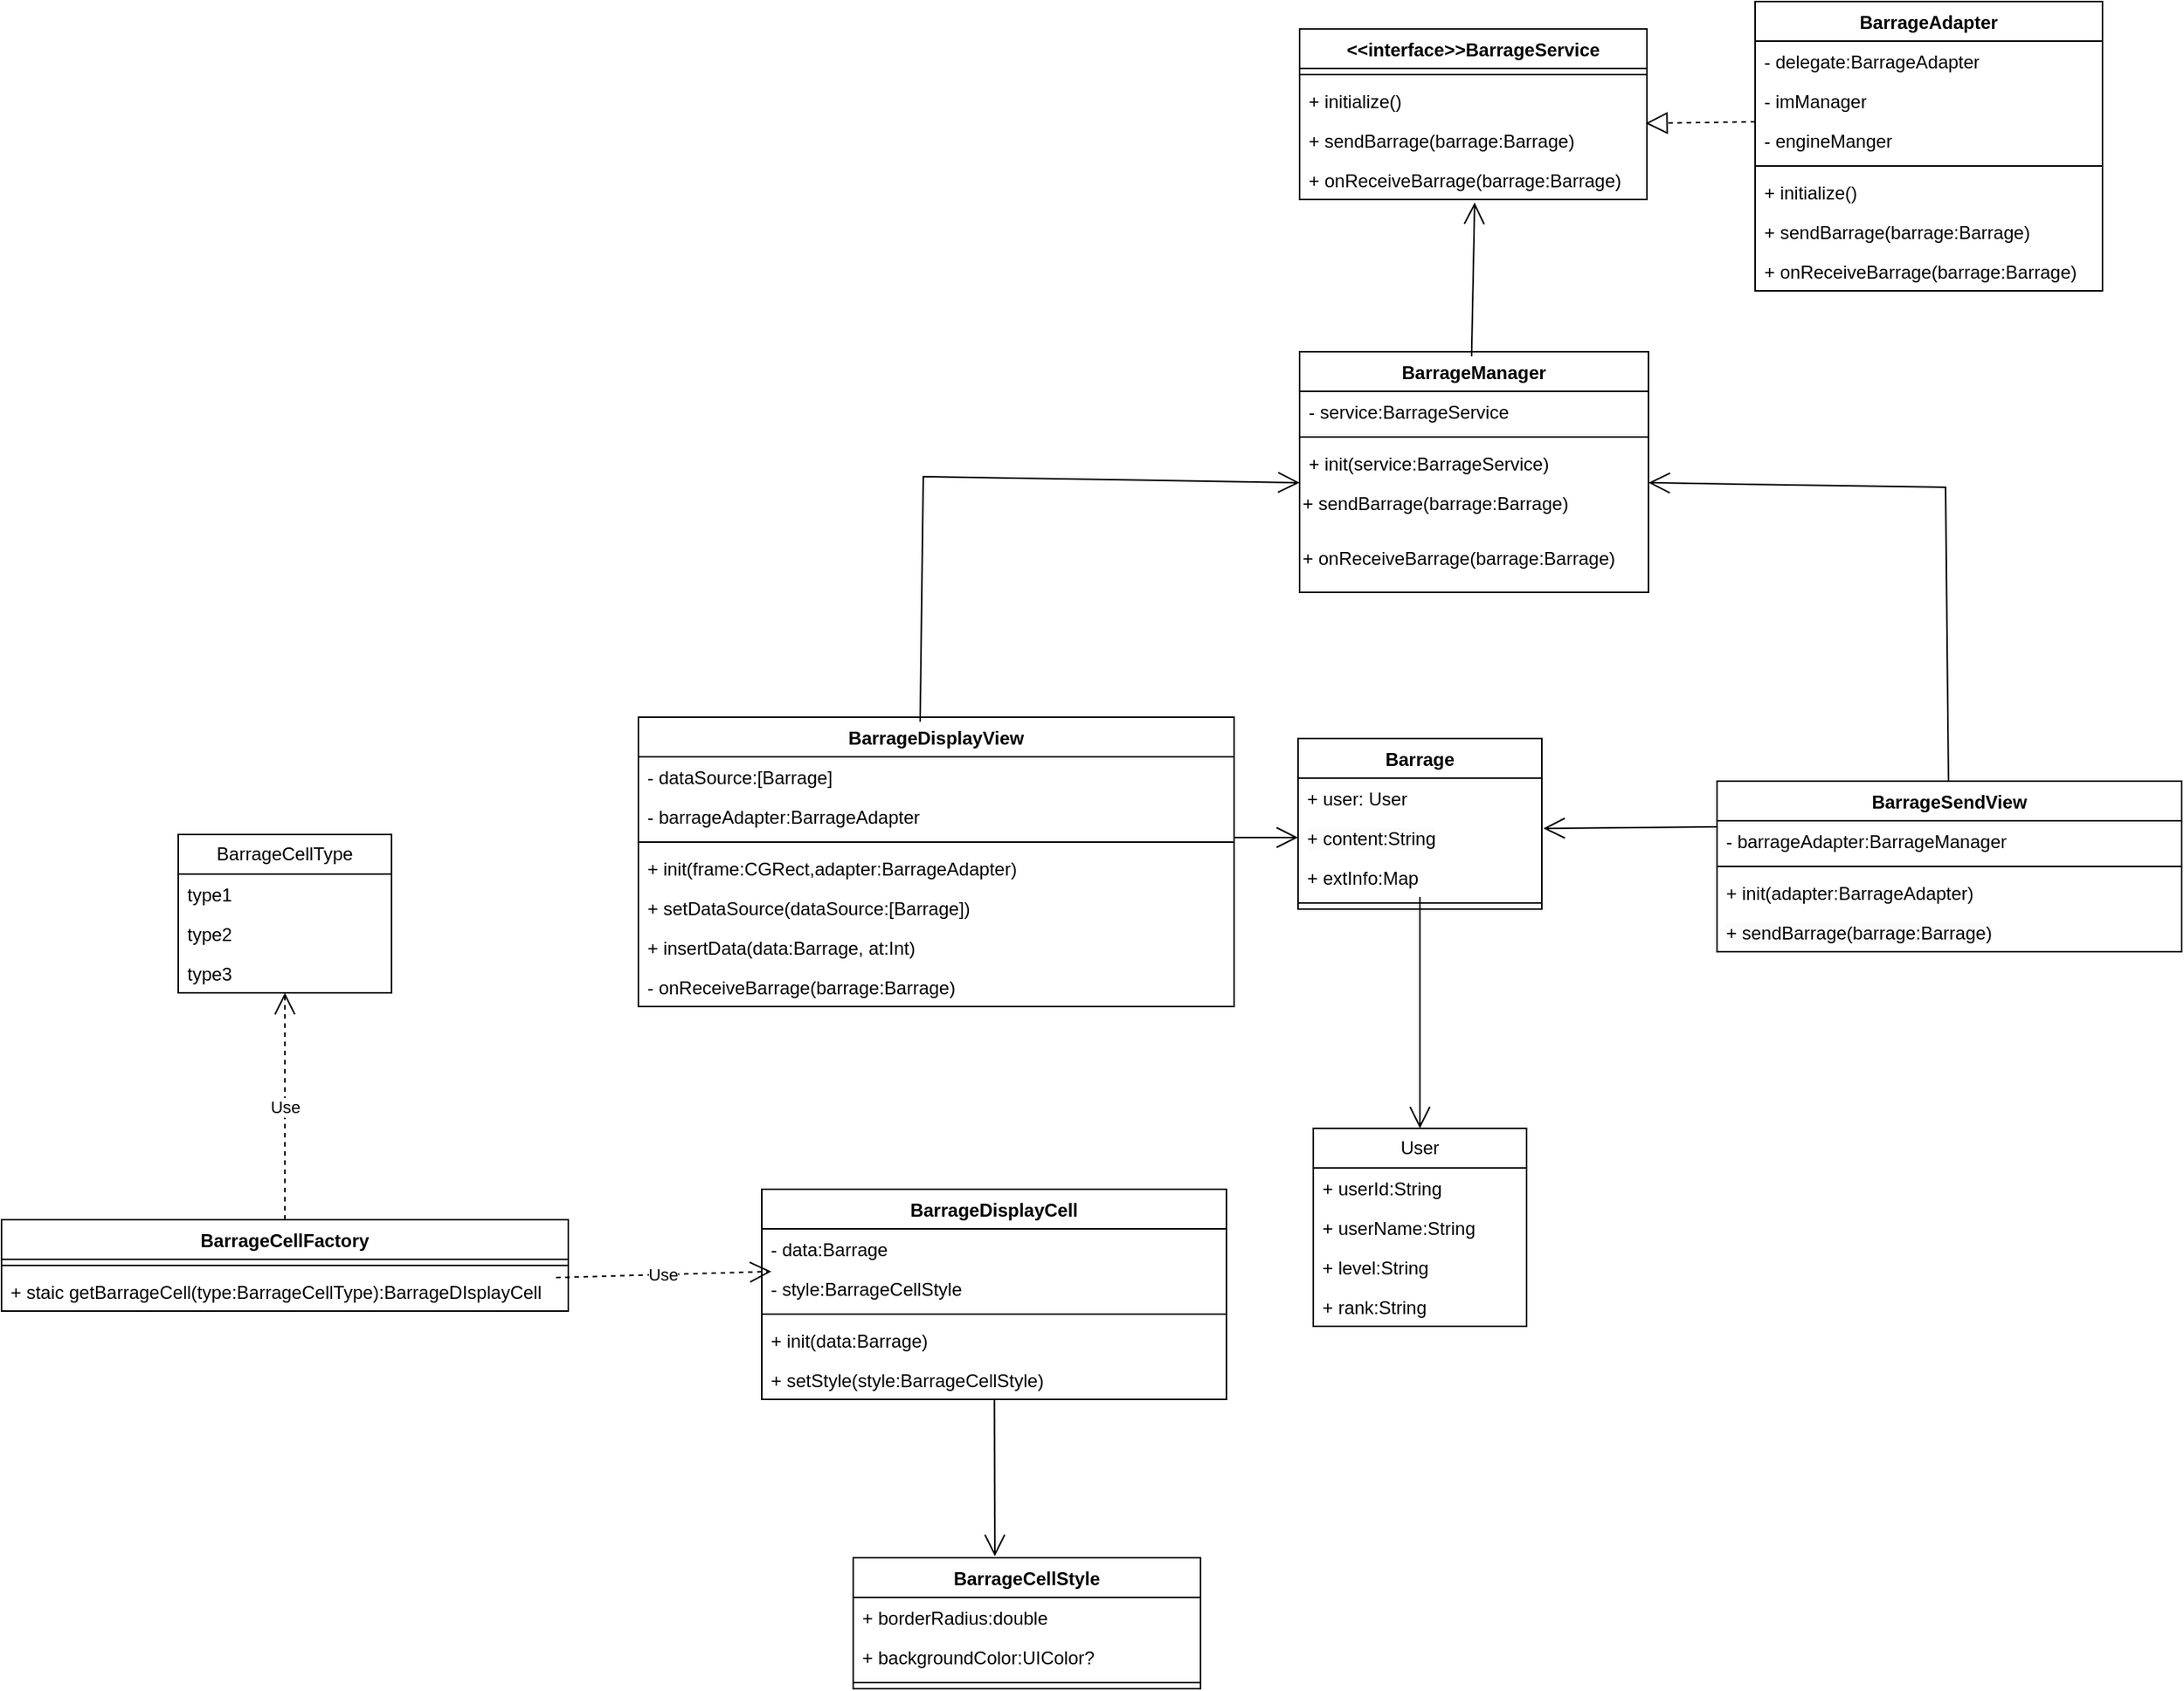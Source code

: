<mxfile version="24.0.5" type="github">
  <diagram name="第 1 页" id="fUKrgiZVZqlbqDF1et7b">
    <mxGraphModel dx="1853" dy="650" grid="0" gridSize="10" guides="1" tooltips="1" connect="1" arrows="1" fold="1" page="1" pageScale="1" pageWidth="827" pageHeight="1169" math="0" shadow="0">
      <root>
        <mxCell id="0" />
        <mxCell id="1" parent="0" />
        <mxCell id="-VTnpPls3833SP_yFUgL-69" value="&amp;lt;&amp;lt;interface&amp;gt;&amp;gt;BarrageService" style="swimlane;fontStyle=1;align=center;verticalAlign=top;childLayout=stackLayout;horizontal=1;startSize=26;horizontalStack=0;resizeParent=1;resizeParentMax=0;resizeLast=0;collapsible=1;marginBottom=0;whiteSpace=wrap;html=1;" parent="1" vertex="1">
          <mxGeometry x="289" y="67" width="228" height="112" as="geometry" />
        </mxCell>
        <mxCell id="-VTnpPls3833SP_yFUgL-70" value="" style="line;strokeWidth=1;fillColor=none;align=left;verticalAlign=middle;spacingTop=-1;spacingLeft=3;spacingRight=3;rotatable=0;labelPosition=right;points=[];portConstraint=eastwest;strokeColor=inherit;" parent="-VTnpPls3833SP_yFUgL-69" vertex="1">
          <mxGeometry y="26" width="228" height="8" as="geometry" />
        </mxCell>
        <mxCell id="-VTnpPls3833SP_yFUgL-184" value="+ initialize()" style="text;strokeColor=none;fillColor=none;align=left;verticalAlign=top;spacingLeft=4;spacingRight=4;overflow=hidden;rotatable=0;points=[[0,0.5],[1,0.5]];portConstraint=eastwest;whiteSpace=wrap;html=1;" parent="-VTnpPls3833SP_yFUgL-69" vertex="1">
          <mxGeometry y="34" width="228" height="26" as="geometry" />
        </mxCell>
        <mxCell id="-VTnpPls3833SP_yFUgL-71" value="+ sendBarrage(barrage:Barrage)" style="text;strokeColor=none;fillColor=none;align=left;verticalAlign=top;spacingLeft=4;spacingRight=4;overflow=hidden;rotatable=0;points=[[0,0.5],[1,0.5]];portConstraint=eastwest;whiteSpace=wrap;html=1;" parent="-VTnpPls3833SP_yFUgL-69" vertex="1">
          <mxGeometry y="60" width="228" height="26" as="geometry" />
        </mxCell>
        <mxCell id="-VTnpPls3833SP_yFUgL-72" value="+ onReceiveBarrage(barrage:Barrage)" style="text;strokeColor=none;fillColor=none;align=left;verticalAlign=top;spacingLeft=4;spacingRight=4;overflow=hidden;rotatable=0;points=[[0,0.5],[1,0.5]];portConstraint=eastwest;whiteSpace=wrap;html=1;" parent="-VTnpPls3833SP_yFUgL-69" vertex="1">
          <mxGeometry y="86" width="228" height="26" as="geometry" />
        </mxCell>
        <mxCell id="-VTnpPls3833SP_yFUgL-73" value="BarrageAdapter" style="swimlane;fontStyle=1;align=center;verticalAlign=top;childLayout=stackLayout;horizontal=1;startSize=26;horizontalStack=0;resizeParent=1;resizeParentMax=0;resizeLast=0;collapsible=1;marginBottom=0;whiteSpace=wrap;html=1;" parent="1" vertex="1">
          <mxGeometry x="588" y="49" width="228" height="190" as="geometry" />
        </mxCell>
        <mxCell id="-VTnpPls3833SP_yFUgL-74" value="- delegate:BarrageAdapter" style="text;strokeColor=none;fillColor=none;align=left;verticalAlign=top;spacingLeft=4;spacingRight=4;overflow=hidden;rotatable=0;points=[[0,0.5],[1,0.5]];portConstraint=eastwest;whiteSpace=wrap;html=1;" parent="-VTnpPls3833SP_yFUgL-73" vertex="1">
          <mxGeometry y="26" width="228" height="26" as="geometry" />
        </mxCell>
        <mxCell id="-VTnpPls3833SP_yFUgL-75" value="- imManager" style="text;strokeColor=none;fillColor=none;align=left;verticalAlign=top;spacingLeft=4;spacingRight=4;overflow=hidden;rotatable=0;points=[[0,0.5],[1,0.5]];portConstraint=eastwest;whiteSpace=wrap;html=1;" parent="-VTnpPls3833SP_yFUgL-73" vertex="1">
          <mxGeometry y="52" width="228" height="26" as="geometry" />
        </mxCell>
        <mxCell id="-VTnpPls3833SP_yFUgL-76" value="- engineManger" style="text;strokeColor=none;fillColor=none;align=left;verticalAlign=top;spacingLeft=4;spacingRight=4;overflow=hidden;rotatable=0;points=[[0,0.5],[1,0.5]];portConstraint=eastwest;whiteSpace=wrap;html=1;" parent="-VTnpPls3833SP_yFUgL-73" vertex="1">
          <mxGeometry y="78" width="228" height="26" as="geometry" />
        </mxCell>
        <mxCell id="-VTnpPls3833SP_yFUgL-77" value="" style="line;strokeWidth=1;fillColor=none;align=left;verticalAlign=middle;spacingTop=-1;spacingLeft=3;spacingRight=3;rotatable=0;labelPosition=right;points=[];portConstraint=eastwest;strokeColor=inherit;" parent="-VTnpPls3833SP_yFUgL-73" vertex="1">
          <mxGeometry y="104" width="228" height="8" as="geometry" />
        </mxCell>
        <mxCell id="-VTnpPls3833SP_yFUgL-185" value="+ initialize()" style="text;strokeColor=none;fillColor=none;align=left;verticalAlign=top;spacingLeft=4;spacingRight=4;overflow=hidden;rotatable=0;points=[[0,0.5],[1,0.5]];portConstraint=eastwest;whiteSpace=wrap;html=1;" parent="-VTnpPls3833SP_yFUgL-73" vertex="1">
          <mxGeometry y="112" width="228" height="26" as="geometry" />
        </mxCell>
        <mxCell id="-VTnpPls3833SP_yFUgL-78" value="+ sendBarrage(barrage:Barrage)" style="text;strokeColor=none;fillColor=none;align=left;verticalAlign=top;spacingLeft=4;spacingRight=4;overflow=hidden;rotatable=0;points=[[0,0.5],[1,0.5]];portConstraint=eastwest;whiteSpace=wrap;html=1;" parent="-VTnpPls3833SP_yFUgL-73" vertex="1">
          <mxGeometry y="138" width="228" height="26" as="geometry" />
        </mxCell>
        <mxCell id="-VTnpPls3833SP_yFUgL-79" value="+ onReceiveBarrage(barrage:Barrage)" style="text;strokeColor=none;fillColor=none;align=left;verticalAlign=top;spacingLeft=4;spacingRight=4;overflow=hidden;rotatable=0;points=[[0,0.5],[1,0.5]];portConstraint=eastwest;whiteSpace=wrap;html=1;" parent="-VTnpPls3833SP_yFUgL-73" vertex="1">
          <mxGeometry y="164" width="228" height="26" as="geometry" />
        </mxCell>
        <mxCell id="-VTnpPls3833SP_yFUgL-80" value="" style="endArrow=block;dashed=1;endFill=0;endSize=12;html=1;rounded=0;exitX=0;exitY=0.038;exitDx=0;exitDy=0;entryX=0.996;entryY=0.077;entryDx=0;entryDy=0;entryPerimeter=0;exitPerimeter=0;" parent="1" source="-VTnpPls3833SP_yFUgL-76" target="-VTnpPls3833SP_yFUgL-71" edge="1">
          <mxGeometry width="160" relative="1" as="geometry">
            <mxPoint x="668" y="-52" as="sourcePoint" />
            <mxPoint x="669.612" y="-113" as="targetPoint" />
          </mxGeometry>
        </mxCell>
        <mxCell id="-VTnpPls3833SP_yFUgL-149" value="BarrageDisplayView" style="swimlane;fontStyle=1;align=center;verticalAlign=top;childLayout=stackLayout;horizontal=1;startSize=26;horizontalStack=0;resizeParent=1;resizeParentMax=0;resizeLast=0;collapsible=1;marginBottom=0;whiteSpace=wrap;html=1;" parent="1" vertex="1">
          <mxGeometry x="-145" y="519" width="391" height="190" as="geometry" />
        </mxCell>
        <mxCell id="-VTnpPls3833SP_yFUgL-150" value="- dataSource:[Barrage]" style="text;strokeColor=none;fillColor=none;align=left;verticalAlign=top;spacingLeft=4;spacingRight=4;overflow=hidden;rotatable=0;points=[[0,0.5],[1,0.5]];portConstraint=eastwest;whiteSpace=wrap;html=1;" parent="-VTnpPls3833SP_yFUgL-149" vertex="1">
          <mxGeometry y="26" width="391" height="26" as="geometry" />
        </mxCell>
        <mxCell id="-VTnpPls3833SP_yFUgL-187" value="- barrageAdapter:BarrageAdapter" style="text;strokeColor=none;fillColor=none;align=left;verticalAlign=top;spacingLeft=4;spacingRight=4;overflow=hidden;rotatable=0;points=[[0,0.5],[1,0.5]];portConstraint=eastwest;whiteSpace=wrap;html=1;" parent="-VTnpPls3833SP_yFUgL-149" vertex="1">
          <mxGeometry y="52" width="391" height="26" as="geometry" />
        </mxCell>
        <mxCell id="-VTnpPls3833SP_yFUgL-151" value="" style="line;strokeWidth=1;fillColor=none;align=left;verticalAlign=middle;spacingTop=-1;spacingLeft=3;spacingRight=3;rotatable=0;labelPosition=right;points=[];portConstraint=eastwest;strokeColor=inherit;" parent="-VTnpPls3833SP_yFUgL-149" vertex="1">
          <mxGeometry y="78" width="391" height="8" as="geometry" />
        </mxCell>
        <mxCell id="-VTnpPls3833SP_yFUgL-152" value="+ init(frame:CGRect,adapter:BarrageAdapter)" style="text;strokeColor=none;fillColor=none;align=left;verticalAlign=top;spacingLeft=4;spacingRight=4;overflow=hidden;rotatable=0;points=[[0,0.5],[1,0.5]];portConstraint=eastwest;whiteSpace=wrap;html=1;" parent="-VTnpPls3833SP_yFUgL-149" vertex="1">
          <mxGeometry y="86" width="391" height="26" as="geometry" />
        </mxCell>
        <mxCell id="-VTnpPls3833SP_yFUgL-211" value="+ setDataSource(dataSource:[Barrage])" style="text;strokeColor=none;fillColor=none;align=left;verticalAlign=top;spacingLeft=4;spacingRight=4;overflow=hidden;rotatable=0;points=[[0,0.5],[1,0.5]];portConstraint=eastwest;whiteSpace=wrap;html=1;" parent="-VTnpPls3833SP_yFUgL-149" vertex="1">
          <mxGeometry y="112" width="391" height="26" as="geometry" />
        </mxCell>
        <mxCell id="-VTnpPls3833SP_yFUgL-190" value="+ insertData(data:Barrage, at:Int)" style="text;strokeColor=none;fillColor=none;align=left;verticalAlign=top;spacingLeft=4;spacingRight=4;overflow=hidden;rotatable=0;points=[[0,0.5],[1,0.5]];portConstraint=eastwest;whiteSpace=wrap;html=1;" parent="-VTnpPls3833SP_yFUgL-149" vertex="1">
          <mxGeometry y="138" width="391" height="26" as="geometry" />
        </mxCell>
        <mxCell id="-VTnpPls3833SP_yFUgL-189" value="- onReceiveBarrage(barrage:Barrage)" style="text;strokeColor=none;fillColor=none;align=left;verticalAlign=top;spacingLeft=4;spacingRight=4;overflow=hidden;rotatable=0;points=[[0,0.5],[1,0.5]];portConstraint=eastwest;whiteSpace=wrap;html=1;" parent="-VTnpPls3833SP_yFUgL-149" vertex="1">
          <mxGeometry y="164" width="391" height="26" as="geometry" />
        </mxCell>
        <mxCell id="-VTnpPls3833SP_yFUgL-154" value="Barrage" style="swimlane;fontStyle=1;align=center;verticalAlign=top;childLayout=stackLayout;horizontal=1;startSize=26;horizontalStack=0;resizeParent=1;resizeParentMax=0;resizeLast=0;collapsible=1;marginBottom=0;whiteSpace=wrap;html=1;" parent="1" vertex="1">
          <mxGeometry x="288" y="533" width="160" height="112" as="geometry" />
        </mxCell>
        <mxCell id="-VTnpPls3833SP_yFUgL-155" value="+ user: User" style="text;strokeColor=none;fillColor=none;align=left;verticalAlign=top;spacingLeft=4;spacingRight=4;overflow=hidden;rotatable=0;points=[[0,0.5],[1,0.5]];portConstraint=eastwest;whiteSpace=wrap;html=1;" parent="-VTnpPls3833SP_yFUgL-154" vertex="1">
          <mxGeometry y="26" width="160" height="26" as="geometry" />
        </mxCell>
        <mxCell id="-VTnpPls3833SP_yFUgL-157" value="&lt;meta charset=&quot;utf-8&quot;&gt;&lt;span style=&quot;color: rgb(0, 0, 0); font-family: Helvetica; font-size: 12px; font-style: normal; font-variant-ligatures: normal; font-variant-caps: normal; font-weight: 400; letter-spacing: normal; orphans: 2; text-align: left; text-indent: 0px; text-transform: none; widows: 2; word-spacing: 0px; -webkit-text-stroke-width: 0px; white-space: normal; background-color: rgb(251, 251, 251); text-decoration-thickness: initial; text-decoration-style: initial; text-decoration-color: initial; display: inline !important; float: none;&quot;&gt;+ content:String&lt;/span&gt;" style="text;strokeColor=none;fillColor=none;align=left;verticalAlign=top;spacingLeft=4;spacingRight=4;overflow=hidden;rotatable=0;points=[[0,0.5],[1,0.5]];portConstraint=eastwest;whiteSpace=wrap;html=1;" parent="-VTnpPls3833SP_yFUgL-154" vertex="1">
          <mxGeometry y="52" width="160" height="26" as="geometry" />
        </mxCell>
        <mxCell id="-VTnpPls3833SP_yFUgL-194" value="+ extInfo:Map" style="text;strokeColor=none;fillColor=none;align=left;verticalAlign=top;spacingLeft=4;spacingRight=4;overflow=hidden;rotatable=0;points=[[0,0.5],[1,0.5]];portConstraint=eastwest;whiteSpace=wrap;html=1;" parent="-VTnpPls3833SP_yFUgL-154" vertex="1">
          <mxGeometry y="78" width="160" height="26" as="geometry" />
        </mxCell>
        <mxCell id="-VTnpPls3833SP_yFUgL-159" value="" style="line;strokeWidth=1;fillColor=none;align=left;verticalAlign=middle;spacingTop=-1;spacingLeft=3;spacingRight=3;rotatable=0;labelPosition=right;points=[];portConstraint=eastwest;strokeColor=inherit;" parent="-VTnpPls3833SP_yFUgL-154" vertex="1">
          <mxGeometry y="104" width="160" height="8" as="geometry" />
        </mxCell>
        <mxCell id="-VTnpPls3833SP_yFUgL-166" value="BarrageDisplayCell" style="swimlane;fontStyle=1;align=center;verticalAlign=top;childLayout=stackLayout;horizontal=1;startSize=26;horizontalStack=0;resizeParent=1;resizeParentMax=0;resizeLast=0;collapsible=1;marginBottom=0;whiteSpace=wrap;html=1;" parent="1" vertex="1">
          <mxGeometry x="-64" y="829" width="305" height="138" as="geometry" />
        </mxCell>
        <mxCell id="-VTnpPls3833SP_yFUgL-167" value="- data:Barrage" style="text;strokeColor=none;fillColor=none;align=left;verticalAlign=top;spacingLeft=4;spacingRight=4;overflow=hidden;rotatable=0;points=[[0,0.5],[1,0.5]];portConstraint=eastwest;whiteSpace=wrap;html=1;" parent="-VTnpPls3833SP_yFUgL-166" vertex="1">
          <mxGeometry y="26" width="305" height="26" as="geometry" />
        </mxCell>
        <mxCell id="-VTnpPls3833SP_yFUgL-169" value="- style:BarrageCellStyle" style="text;strokeColor=none;fillColor=none;align=left;verticalAlign=top;spacingLeft=4;spacingRight=4;overflow=hidden;rotatable=0;points=[[0,0.5],[1,0.5]];portConstraint=eastwest;whiteSpace=wrap;html=1;" parent="-VTnpPls3833SP_yFUgL-166" vertex="1">
          <mxGeometry y="52" width="305" height="26" as="geometry" />
        </mxCell>
        <mxCell id="-VTnpPls3833SP_yFUgL-170" value="" style="line;strokeWidth=1;fillColor=none;align=left;verticalAlign=middle;spacingTop=-1;spacingLeft=3;spacingRight=3;rotatable=0;labelPosition=right;points=[];portConstraint=eastwest;strokeColor=inherit;" parent="-VTnpPls3833SP_yFUgL-166" vertex="1">
          <mxGeometry y="78" width="305" height="8" as="geometry" />
        </mxCell>
        <mxCell id="-VTnpPls3833SP_yFUgL-171" value="+ init(data:Barrage)" style="text;strokeColor=none;fillColor=none;align=left;verticalAlign=top;spacingLeft=4;spacingRight=4;overflow=hidden;rotatable=0;points=[[0,0.5],[1,0.5]];portConstraint=eastwest;whiteSpace=wrap;html=1;" parent="-VTnpPls3833SP_yFUgL-166" vertex="1">
          <mxGeometry y="86" width="305" height="26" as="geometry" />
        </mxCell>
        <mxCell id="-VTnpPls3833SP_yFUgL-172" value="+ setStyle(style:BarrageCellStyle)" style="text;strokeColor=none;fillColor=none;align=left;verticalAlign=top;spacingLeft=4;spacingRight=4;overflow=hidden;rotatable=0;points=[[0,0.5],[1,0.5]];portConstraint=eastwest;whiteSpace=wrap;html=1;" parent="-VTnpPls3833SP_yFUgL-166" vertex="1">
          <mxGeometry y="112" width="305" height="26" as="geometry" />
        </mxCell>
        <mxCell id="-VTnpPls3833SP_yFUgL-173" value="BarrageCellStyle" style="swimlane;fontStyle=1;align=center;verticalAlign=top;childLayout=stackLayout;horizontal=1;startSize=26;horizontalStack=0;resizeParent=1;resizeParentMax=0;resizeLast=0;collapsible=1;marginBottom=0;whiteSpace=wrap;html=1;" parent="1" vertex="1">
          <mxGeometry x="-4" y="1071" width="228" height="86" as="geometry" />
        </mxCell>
        <mxCell id="-VTnpPls3833SP_yFUgL-175" value="+ borderRadius:double" style="text;strokeColor=none;fillColor=none;align=left;verticalAlign=top;spacingLeft=4;spacingRight=4;overflow=hidden;rotatable=0;points=[[0,0.5],[1,0.5]];portConstraint=eastwest;whiteSpace=wrap;html=1;" parent="-VTnpPls3833SP_yFUgL-173" vertex="1">
          <mxGeometry y="26" width="228" height="26" as="geometry" />
        </mxCell>
        <mxCell id="-VTnpPls3833SP_yFUgL-174" value="+ backgroundColor:UIColor?" style="text;strokeColor=none;fillColor=none;align=left;verticalAlign=top;spacingLeft=4;spacingRight=4;overflow=hidden;rotatable=0;points=[[0,0.5],[1,0.5]];portConstraint=eastwest;whiteSpace=wrap;html=1;" parent="-VTnpPls3833SP_yFUgL-173" vertex="1">
          <mxGeometry y="52" width="228" height="26" as="geometry" />
        </mxCell>
        <mxCell id="-VTnpPls3833SP_yFUgL-176" value="" style="line;strokeWidth=1;fillColor=none;align=left;verticalAlign=middle;spacingTop=-1;spacingLeft=3;spacingRight=3;rotatable=0;labelPosition=right;points=[];portConstraint=eastwest;strokeColor=inherit;" parent="-VTnpPls3833SP_yFUgL-173" vertex="1">
          <mxGeometry y="78" width="228" height="8" as="geometry" />
        </mxCell>
        <mxCell id="-VTnpPls3833SP_yFUgL-177" value="" style="endArrow=open;endFill=1;endSize=12;html=1;rounded=0;" parent="1" source="-VTnpPls3833SP_yFUgL-166" edge="1">
          <mxGeometry width="160" relative="1" as="geometry">
            <mxPoint x="-239" y="1070" as="sourcePoint" />
            <mxPoint x="89" y="1070" as="targetPoint" />
          </mxGeometry>
        </mxCell>
        <mxCell id="-VTnpPls3833SP_yFUgL-178" value="BarrageSendView" style="swimlane;fontStyle=1;align=center;verticalAlign=top;childLayout=stackLayout;horizontal=1;startSize=26;horizontalStack=0;resizeParent=1;resizeParentMax=0;resizeLast=0;collapsible=1;marginBottom=0;whiteSpace=wrap;html=1;" parent="1" vertex="1">
          <mxGeometry x="563" y="561" width="305" height="112" as="geometry" />
        </mxCell>
        <mxCell id="-VTnpPls3833SP_yFUgL-183" value="- barrageAdapter:BarrageManager" style="text;strokeColor=none;fillColor=none;align=left;verticalAlign=top;spacingLeft=4;spacingRight=4;overflow=hidden;rotatable=0;points=[[0,0.5],[1,0.5]];portConstraint=eastwest;whiteSpace=wrap;html=1;" parent="-VTnpPls3833SP_yFUgL-178" vertex="1">
          <mxGeometry y="26" width="305" height="26" as="geometry" />
        </mxCell>
        <mxCell id="-VTnpPls3833SP_yFUgL-180" value="" style="line;strokeWidth=1;fillColor=none;align=left;verticalAlign=middle;spacingTop=-1;spacingLeft=3;spacingRight=3;rotatable=0;labelPosition=right;points=[];portConstraint=eastwest;strokeColor=inherit;" parent="-VTnpPls3833SP_yFUgL-178" vertex="1">
          <mxGeometry y="52" width="305" height="8" as="geometry" />
        </mxCell>
        <mxCell id="-VTnpPls3833SP_yFUgL-193" value="+ init(adapter:BarrageAdapter)" style="text;strokeColor=none;fillColor=none;align=left;verticalAlign=top;spacingLeft=4;spacingRight=4;overflow=hidden;rotatable=0;points=[[0,0.5],[1,0.5]];portConstraint=eastwest;whiteSpace=wrap;html=1;" parent="-VTnpPls3833SP_yFUgL-178" vertex="1">
          <mxGeometry y="60" width="305" height="26" as="geometry" />
        </mxCell>
        <mxCell id="-VTnpPls3833SP_yFUgL-191" value="&lt;meta charset=&quot;utf-8&quot;&gt;&lt;span style=&quot;color: rgb(0, 0, 0); font-family: Helvetica; font-size: 12px; font-style: normal; font-variant-ligatures: normal; font-variant-caps: normal; font-weight: 400; letter-spacing: normal; orphans: 2; text-align: left; text-indent: 0px; text-transform: none; widows: 2; word-spacing: 0px; -webkit-text-stroke-width: 0px; white-space: normal; background-color: rgb(251, 251, 251); text-decoration-thickness: initial; text-decoration-style: initial; text-decoration-color: initial; display: inline !important; float: none;&quot;&gt;+ sendBarrage(barrage:Barrage)&lt;/span&gt;" style="text;strokeColor=none;fillColor=none;align=left;verticalAlign=top;spacingLeft=4;spacingRight=4;overflow=hidden;rotatable=0;points=[[0,0.5],[1,0.5]];portConstraint=eastwest;whiteSpace=wrap;html=1;" parent="-VTnpPls3833SP_yFUgL-178" vertex="1">
          <mxGeometry y="86" width="305" height="26" as="geometry" />
        </mxCell>
        <mxCell id="-VTnpPls3833SP_yFUgL-181" value="" style="endArrow=open;endFill=1;endSize=12;html=1;rounded=0;entryX=0;entryY=0.5;entryDx=0;entryDy=0;exitX=1;exitY=0.125;exitDx=0;exitDy=0;exitPerimeter=0;" parent="1" source="-VTnpPls3833SP_yFUgL-151" edge="1">
          <mxGeometry width="160" relative="1" as="geometry">
            <mxPoint x="184" y="595" as="sourcePoint" />
            <mxPoint x="288" y="598.0" as="targetPoint" />
          </mxGeometry>
        </mxCell>
        <mxCell id="-VTnpPls3833SP_yFUgL-182" value="" style="endArrow=open;endFill=1;endSize=12;html=1;rounded=0;exitX=0;exitY=0.154;exitDx=0;exitDy=0;exitPerimeter=0;" parent="1" edge="1">
          <mxGeometry width="160" relative="1" as="geometry">
            <mxPoint x="563" y="591.004" as="sourcePoint" />
            <mxPoint x="449" y="592" as="targetPoint" />
          </mxGeometry>
        </mxCell>
        <mxCell id="-VTnpPls3833SP_yFUgL-186" value="" style="endArrow=open;endFill=1;endSize=12;html=1;rounded=0;entryX=1;entryY=0;entryDx=0;entryDy=0;" parent="1" source="-VTnpPls3833SP_yFUgL-178" target="XlT6HnXTAOzUzG8a9rMe-5" edge="1">
          <mxGeometry width="160" relative="1" as="geometry">
            <mxPoint x="623" y="445" as="sourcePoint" />
            <mxPoint x="783" y="445" as="targetPoint" />
            <Array as="points">
              <mxPoint x="713" y="368" />
            </Array>
          </mxGeometry>
        </mxCell>
        <mxCell id="-VTnpPls3833SP_yFUgL-212" value="User" style="swimlane;fontStyle=0;childLayout=stackLayout;horizontal=1;startSize=26;fillColor=none;horizontalStack=0;resizeParent=1;resizeParentMax=0;resizeLast=0;collapsible=1;marginBottom=0;whiteSpace=wrap;html=1;" parent="1" vertex="1">
          <mxGeometry x="298" y="789" width="140" height="130" as="geometry" />
        </mxCell>
        <mxCell id="-VTnpPls3833SP_yFUgL-213" value="+ userId:String" style="text;strokeColor=none;fillColor=none;align=left;verticalAlign=top;spacingLeft=4;spacingRight=4;overflow=hidden;rotatable=0;points=[[0,0.5],[1,0.5]];portConstraint=eastwest;whiteSpace=wrap;html=1;" parent="-VTnpPls3833SP_yFUgL-212" vertex="1">
          <mxGeometry y="26" width="140" height="26" as="geometry" />
        </mxCell>
        <mxCell id="-VTnpPls3833SP_yFUgL-214" value="+ userName:String" style="text;strokeColor=none;fillColor=none;align=left;verticalAlign=top;spacingLeft=4;spacingRight=4;overflow=hidden;rotatable=0;points=[[0,0.5],[1,0.5]];portConstraint=eastwest;whiteSpace=wrap;html=1;" parent="-VTnpPls3833SP_yFUgL-212" vertex="1">
          <mxGeometry y="52" width="140" height="26" as="geometry" />
        </mxCell>
        <mxCell id="-VTnpPls3833SP_yFUgL-216" value="+ level:String&lt;div&gt;&lt;br&gt;&lt;/div&gt;" style="text;strokeColor=none;fillColor=none;align=left;verticalAlign=top;spacingLeft=4;spacingRight=4;overflow=hidden;rotatable=0;points=[[0,0.5],[1,0.5]];portConstraint=eastwest;whiteSpace=wrap;html=1;" parent="-VTnpPls3833SP_yFUgL-212" vertex="1">
          <mxGeometry y="78" width="140" height="26" as="geometry" />
        </mxCell>
        <mxCell id="-VTnpPls3833SP_yFUgL-215" value="&lt;div&gt;+ rank:String&lt;/div&gt;" style="text;strokeColor=none;fillColor=none;align=left;verticalAlign=top;spacingLeft=4;spacingRight=4;overflow=hidden;rotatable=0;points=[[0,0.5],[1,0.5]];portConstraint=eastwest;whiteSpace=wrap;html=1;" parent="-VTnpPls3833SP_yFUgL-212" vertex="1">
          <mxGeometry y="104" width="140" height="26" as="geometry" />
        </mxCell>
        <mxCell id="-VTnpPls3833SP_yFUgL-217" value="" style="endArrow=open;endFill=1;endSize=12;html=1;rounded=0;entryX=0.5;entryY=0;entryDx=0;entryDy=0;" parent="1" source="-VTnpPls3833SP_yFUgL-194" target="-VTnpPls3833SP_yFUgL-212" edge="1">
          <mxGeometry width="160" relative="1" as="geometry">
            <mxPoint x="204" y="809" as="sourcePoint" />
            <mxPoint x="364" y="766" as="targetPoint" />
          </mxGeometry>
        </mxCell>
        <mxCell id="-VTnpPls3833SP_yFUgL-219" value="" style="endArrow=open;endFill=1;endSize=12;html=1;rounded=0;exitX=0.473;exitY=0.016;exitDx=0;exitDy=0;exitPerimeter=0;entryX=0;entryY=0;entryDx=0;entryDy=0;" parent="1" source="-VTnpPls3833SP_yFUgL-149" target="XlT6HnXTAOzUzG8a9rMe-5" edge="1">
          <mxGeometry width="160" relative="1" as="geometry">
            <mxPoint y="307" as="sourcePoint" />
            <mxPoint x="40" y="183" as="targetPoint" />
            <Array as="points">
              <mxPoint x="42" y="361" />
            </Array>
          </mxGeometry>
        </mxCell>
        <mxCell id="-VTnpPls3833SP_yFUgL-221" value="BarrageCellFactory" style="swimlane;fontStyle=1;align=center;verticalAlign=top;childLayout=stackLayout;horizontal=1;startSize=26;horizontalStack=0;resizeParent=1;resizeParentMax=0;resizeLast=0;collapsible=1;marginBottom=0;whiteSpace=wrap;html=1;" parent="1" vertex="1">
          <mxGeometry x="-563" y="849" width="372" height="60" as="geometry" />
        </mxCell>
        <mxCell id="-VTnpPls3833SP_yFUgL-226" value="Use" style="endArrow=open;endSize=12;dashed=1;html=1;rounded=0;entryX=0.037;entryY=0.077;entryDx=0;entryDy=0;entryPerimeter=0;" parent="-VTnpPls3833SP_yFUgL-221" edge="1">
          <mxGeometry width="160" relative="1" as="geometry">
            <mxPoint x="364" y="38" as="sourcePoint" />
            <mxPoint x="505.285" y="34.002" as="targetPoint" />
          </mxGeometry>
        </mxCell>
        <mxCell id="-VTnpPls3833SP_yFUgL-223" value="" style="line;strokeWidth=1;fillColor=none;align=left;verticalAlign=middle;spacingTop=-1;spacingLeft=3;spacingRight=3;rotatable=0;labelPosition=right;points=[];portConstraint=eastwest;strokeColor=inherit;" parent="-VTnpPls3833SP_yFUgL-221" vertex="1">
          <mxGeometry y="26" width="372" height="8" as="geometry" />
        </mxCell>
        <mxCell id="-VTnpPls3833SP_yFUgL-224" value="+ staic getBarrageCell(type:BarrageCellType):BarrageDIsplayCell" style="text;strokeColor=none;fillColor=none;align=left;verticalAlign=top;spacingLeft=4;spacingRight=4;overflow=hidden;rotatable=0;points=[[0,0.5],[1,0.5]];portConstraint=eastwest;whiteSpace=wrap;html=1;" parent="-VTnpPls3833SP_yFUgL-221" vertex="1">
          <mxGeometry y="34" width="372" height="26" as="geometry" />
        </mxCell>
        <mxCell id="-VTnpPls3833SP_yFUgL-228" value="BarrageCellType" style="swimlane;fontStyle=0;childLayout=stackLayout;horizontal=1;startSize=26;fillColor=none;horizontalStack=0;resizeParent=1;resizeParentMax=0;resizeLast=0;collapsible=1;marginBottom=0;whiteSpace=wrap;html=1;" parent="1" vertex="1">
          <mxGeometry x="-447" y="596" width="140" height="104" as="geometry" />
        </mxCell>
        <mxCell id="-VTnpPls3833SP_yFUgL-229" value="type1" style="text;strokeColor=none;fillColor=none;align=left;verticalAlign=top;spacingLeft=4;spacingRight=4;overflow=hidden;rotatable=0;points=[[0,0.5],[1,0.5]];portConstraint=eastwest;whiteSpace=wrap;html=1;" parent="-VTnpPls3833SP_yFUgL-228" vertex="1">
          <mxGeometry y="26" width="140" height="26" as="geometry" />
        </mxCell>
        <mxCell id="-VTnpPls3833SP_yFUgL-230" value="type2" style="text;strokeColor=none;fillColor=none;align=left;verticalAlign=top;spacingLeft=4;spacingRight=4;overflow=hidden;rotatable=0;points=[[0,0.5],[1,0.5]];portConstraint=eastwest;whiteSpace=wrap;html=1;" parent="-VTnpPls3833SP_yFUgL-228" vertex="1">
          <mxGeometry y="52" width="140" height="26" as="geometry" />
        </mxCell>
        <mxCell id="-VTnpPls3833SP_yFUgL-231" value="type3" style="text;strokeColor=none;fillColor=none;align=left;verticalAlign=top;spacingLeft=4;spacingRight=4;overflow=hidden;rotatable=0;points=[[0,0.5],[1,0.5]];portConstraint=eastwest;whiteSpace=wrap;html=1;" parent="-VTnpPls3833SP_yFUgL-228" vertex="1">
          <mxGeometry y="78" width="140" height="26" as="geometry" />
        </mxCell>
        <mxCell id="-VTnpPls3833SP_yFUgL-233" value="Use" style="endArrow=open;endSize=12;dashed=1;html=1;rounded=0;exitX=0.5;exitY=0;exitDx=0;exitDy=0;" parent="1" source="-VTnpPls3833SP_yFUgL-221" target="-VTnpPls3833SP_yFUgL-231" edge="1">
          <mxGeometry width="160" relative="1" as="geometry">
            <mxPoint x="-393" y="945" as="sourcePoint" />
            <mxPoint x="-233" y="945" as="targetPoint" />
          </mxGeometry>
        </mxCell>
        <mxCell id="XlT6HnXTAOzUzG8a9rMe-1" value="BarrageManager" style="swimlane;fontStyle=1;align=center;verticalAlign=top;childLayout=stackLayout;horizontal=1;startSize=26;horizontalStack=0;resizeParent=1;resizeParentMax=0;resizeLast=0;collapsible=1;marginBottom=0;whiteSpace=wrap;html=1;" vertex="1" parent="1">
          <mxGeometry x="289" y="279" width="229" height="158" as="geometry" />
        </mxCell>
        <mxCell id="XlT6HnXTAOzUzG8a9rMe-2" value="- service:BarrageService" style="text;strokeColor=none;fillColor=none;align=left;verticalAlign=top;spacingLeft=4;spacingRight=4;overflow=hidden;rotatable=0;points=[[0,0.5],[1,0.5]];portConstraint=eastwest;whiteSpace=wrap;html=1;" vertex="1" parent="XlT6HnXTAOzUzG8a9rMe-1">
          <mxGeometry y="26" width="229" height="26" as="geometry" />
        </mxCell>
        <mxCell id="XlT6HnXTAOzUzG8a9rMe-3" value="" style="line;strokeWidth=1;fillColor=none;align=left;verticalAlign=middle;spacingTop=-1;spacingLeft=3;spacingRight=3;rotatable=0;labelPosition=right;points=[];portConstraint=eastwest;strokeColor=inherit;" vertex="1" parent="XlT6HnXTAOzUzG8a9rMe-1">
          <mxGeometry y="52" width="229" height="8" as="geometry" />
        </mxCell>
        <mxCell id="XlT6HnXTAOzUzG8a9rMe-4" value="+ init(service:BarrageService)" style="text;strokeColor=none;fillColor=none;align=left;verticalAlign=top;spacingLeft=4;spacingRight=4;overflow=hidden;rotatable=0;points=[[0,0.5],[1,0.5]];portConstraint=eastwest;whiteSpace=wrap;html=1;" vertex="1" parent="XlT6HnXTAOzUzG8a9rMe-1">
          <mxGeometry y="60" width="229" height="26" as="geometry" />
        </mxCell>
        <mxCell id="XlT6HnXTAOzUzG8a9rMe-5" value="+ sendBarrage(barrage:Barrage)" style="text;whiteSpace=wrap;html=1;" vertex="1" parent="XlT6HnXTAOzUzG8a9rMe-1">
          <mxGeometry y="86" width="229" height="36" as="geometry" />
        </mxCell>
        <mxCell id="XlT6HnXTAOzUzG8a9rMe-6" value="+ onReceiveBarrage(barrage:Barrage)" style="text;whiteSpace=wrap;html=1;" vertex="1" parent="XlT6HnXTAOzUzG8a9rMe-1">
          <mxGeometry y="122" width="229" height="36" as="geometry" />
        </mxCell>
        <mxCell id="XlT6HnXTAOzUzG8a9rMe-9" value="" style="endArrow=open;endFill=1;endSize=12;html=1;rounded=0;exitX=0.493;exitY=0.019;exitDx=0;exitDy=0;exitPerimeter=0;entryX=0.504;entryY=1.077;entryDx=0;entryDy=0;entryPerimeter=0;" edge="1" parent="1" source="XlT6HnXTAOzUzG8a9rMe-1" target="-VTnpPls3833SP_yFUgL-72">
          <mxGeometry width="160" relative="1" as="geometry">
            <mxPoint x="400" y="275" as="sourcePoint" />
            <mxPoint x="400" y="181" as="targetPoint" />
          </mxGeometry>
        </mxCell>
      </root>
    </mxGraphModel>
  </diagram>
</mxfile>
